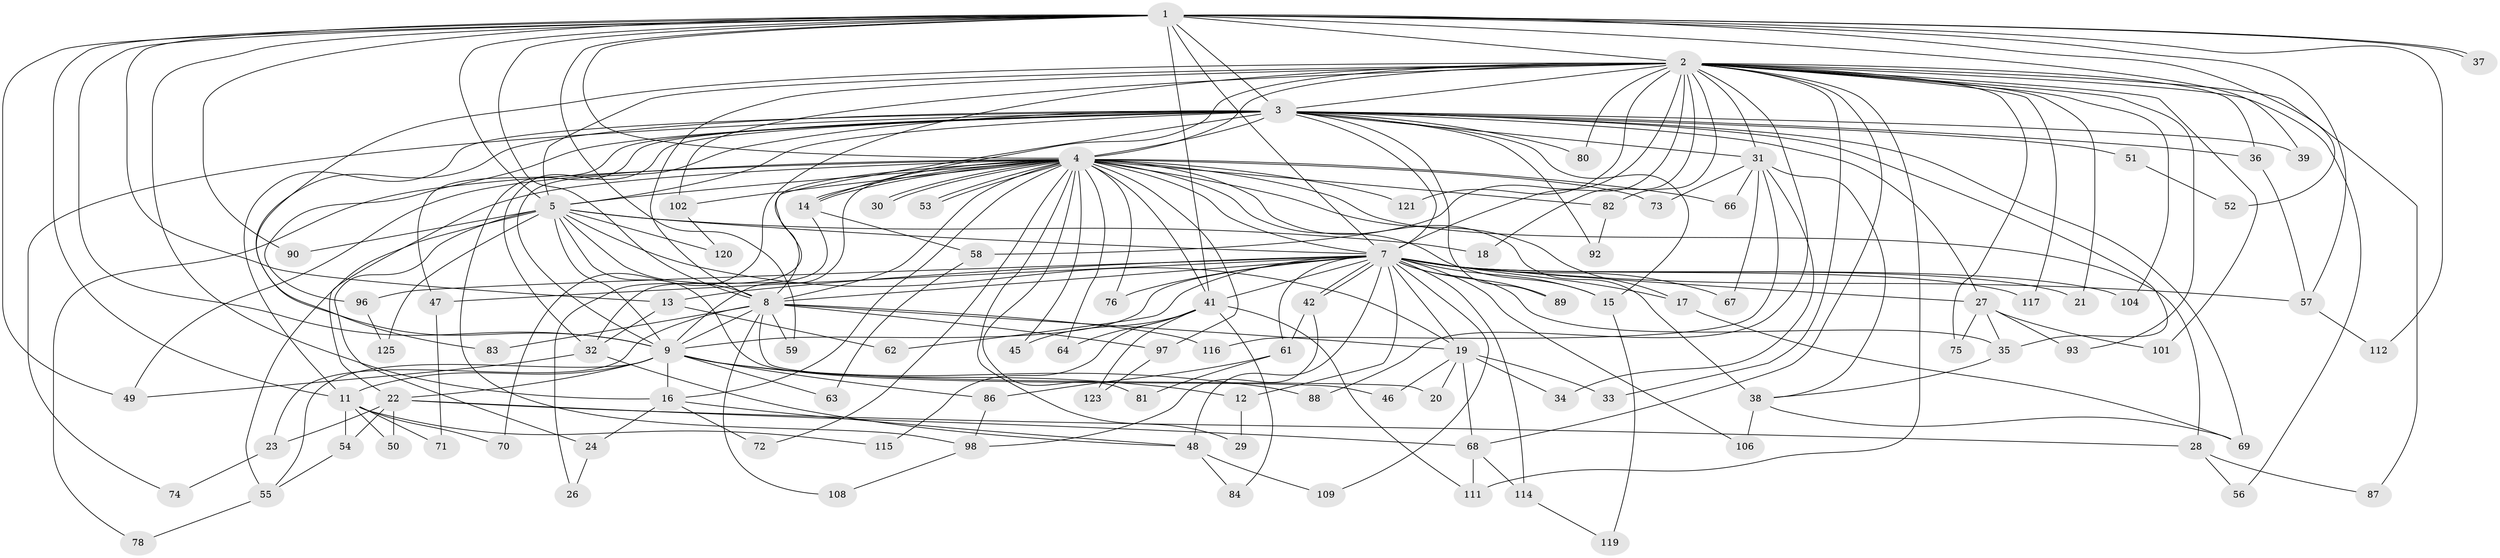 // Generated by graph-tools (version 1.1) at 2025/23/03/03/25 07:23:42]
// undirected, 101 vertices, 230 edges
graph export_dot {
graph [start="1"]
  node [color=gray90,style=filled];
  1 [super="+105"];
  2 [super="+94"];
  3 [super="+6"];
  4 [super="+40"];
  5 [super="+77"];
  7 [super="+10"];
  8 [super="+60"];
  9;
  11 [super="+100"];
  12;
  13 [super="+44"];
  14 [super="+95"];
  15;
  16 [super="+25"];
  17;
  18;
  19 [super="+110"];
  20;
  21;
  22 [super="+118"];
  23;
  24;
  26;
  27;
  28;
  29;
  30;
  31 [super="+65"];
  32 [super="+103"];
  33;
  34;
  35 [super="+79"];
  36;
  37;
  38;
  39;
  41 [super="+43"];
  42 [super="+107"];
  45;
  46;
  47;
  48;
  49 [super="+122"];
  50;
  51;
  52;
  53;
  54 [super="+124"];
  55;
  56;
  57 [super="+85"];
  58;
  59;
  61;
  62;
  63;
  64;
  66;
  67;
  68 [super="+113"];
  69 [super="+91"];
  70;
  71;
  72;
  73;
  74;
  75;
  76;
  78;
  80;
  81;
  82;
  83;
  84;
  86;
  87;
  88;
  89 [super="+99"];
  90;
  92;
  93;
  96;
  97;
  98;
  101;
  102;
  104;
  106;
  108;
  109;
  111;
  112;
  114;
  115;
  116;
  117;
  119;
  120;
  121;
  123;
  125;
  1 -- 2;
  1 -- 3 [weight=3];
  1 -- 4;
  1 -- 5;
  1 -- 7 [weight=2];
  1 -- 8;
  1 -- 9;
  1 -- 11;
  1 -- 13;
  1 -- 37;
  1 -- 37;
  1 -- 39;
  1 -- 49;
  1 -- 52;
  1 -- 57;
  1 -- 59;
  1 -- 90;
  1 -- 112;
  1 -- 41;
  1 -- 16;
  2 -- 3 [weight=2];
  2 -- 4 [weight=2];
  2 -- 5;
  2 -- 7 [weight=2];
  2 -- 8;
  2 -- 9;
  2 -- 18;
  2 -- 21;
  2 -- 31;
  2 -- 33;
  2 -- 36;
  2 -- 56;
  2 -- 58;
  2 -- 68;
  2 -- 70;
  2 -- 75;
  2 -- 80;
  2 -- 82;
  2 -- 87;
  2 -- 88;
  2 -- 93;
  2 -- 101;
  2 -- 102;
  2 -- 104;
  2 -- 111;
  2 -- 117;
  2 -- 121;
  2 -- 14;
  3 -- 4 [weight=2];
  3 -- 5 [weight=2];
  3 -- 7 [weight=4];
  3 -- 8 [weight=3];
  3 -- 9 [weight=2];
  3 -- 31;
  3 -- 32;
  3 -- 35;
  3 -- 36;
  3 -- 47;
  3 -- 51 [weight=2];
  3 -- 69;
  3 -- 74;
  3 -- 83;
  3 -- 89;
  3 -- 96;
  3 -- 15;
  3 -- 80;
  3 -- 27;
  3 -- 92;
  3 -- 98;
  3 -- 39;
  3 -- 11;
  4 -- 5;
  4 -- 7 [weight=2];
  4 -- 8;
  4 -- 9;
  4 -- 14;
  4 -- 14;
  4 -- 16;
  4 -- 17;
  4 -- 22;
  4 -- 26;
  4 -- 28;
  4 -- 29;
  4 -- 30;
  4 -- 30;
  4 -- 38;
  4 -- 41;
  4 -- 45;
  4 -- 49;
  4 -- 53;
  4 -- 53;
  4 -- 64;
  4 -- 66;
  4 -- 72;
  4 -- 73;
  4 -- 76;
  4 -- 78;
  4 -- 81;
  4 -- 82;
  4 -- 97;
  4 -- 102;
  4 -- 121;
  4 -- 15;
  5 -- 7 [weight=3];
  5 -- 8;
  5 -- 9;
  5 -- 18;
  5 -- 19;
  5 -- 24;
  5 -- 46;
  5 -- 55;
  5 -- 90;
  5 -- 120;
  5 -- 125;
  7 -- 8 [weight=2];
  7 -- 9 [weight=2];
  7 -- 15;
  7 -- 17;
  7 -- 35;
  7 -- 42;
  7 -- 42;
  7 -- 67;
  7 -- 76;
  7 -- 96;
  7 -- 104;
  7 -- 114;
  7 -- 12;
  7 -- 13;
  7 -- 19;
  7 -- 21;
  7 -- 89 [weight=2];
  7 -- 27;
  7 -- 41;
  7 -- 106;
  7 -- 109;
  7 -- 47;
  7 -- 48;
  7 -- 117;
  7 -- 61;
  7 -- 62;
  7 -- 57;
  8 -- 9;
  8 -- 20;
  8 -- 23;
  8 -- 59;
  8 -- 83;
  8 -- 97;
  8 -- 108;
  8 -- 116;
  8 -- 19;
  9 -- 11;
  9 -- 12;
  9 -- 16;
  9 -- 22;
  9 -- 55;
  9 -- 63;
  9 -- 86;
  9 -- 88;
  11 -- 50;
  11 -- 54;
  11 -- 70;
  11 -- 71;
  11 -- 115;
  12 -- 29;
  13 -- 62;
  13 -- 32;
  14 -- 32;
  14 -- 58;
  15 -- 119;
  16 -- 24;
  16 -- 48;
  16 -- 72;
  17 -- 69;
  19 -- 20;
  19 -- 33;
  19 -- 34;
  19 -- 46;
  19 -- 68;
  22 -- 23;
  22 -- 28;
  22 -- 50;
  22 -- 54;
  22 -- 68;
  23 -- 74;
  24 -- 26;
  27 -- 75;
  27 -- 93;
  27 -- 101;
  27 -- 35;
  28 -- 56;
  28 -- 87;
  31 -- 34;
  31 -- 67;
  31 -- 73;
  31 -- 116;
  31 -- 66;
  31 -- 38;
  32 -- 49;
  32 -- 48;
  35 -- 38;
  36 -- 57;
  38 -- 106;
  38 -- 69;
  41 -- 45;
  41 -- 64;
  41 -- 111;
  41 -- 115;
  41 -- 84;
  41 -- 123;
  42 -- 61;
  42 -- 98;
  47 -- 71;
  48 -- 84;
  48 -- 109;
  51 -- 52;
  54 -- 55;
  55 -- 78;
  57 -- 112;
  58 -- 63;
  61 -- 81;
  61 -- 86;
  68 -- 114;
  68 -- 111;
  82 -- 92;
  86 -- 98;
  96 -- 125;
  97 -- 123;
  98 -- 108;
  102 -- 120;
  114 -- 119;
}

